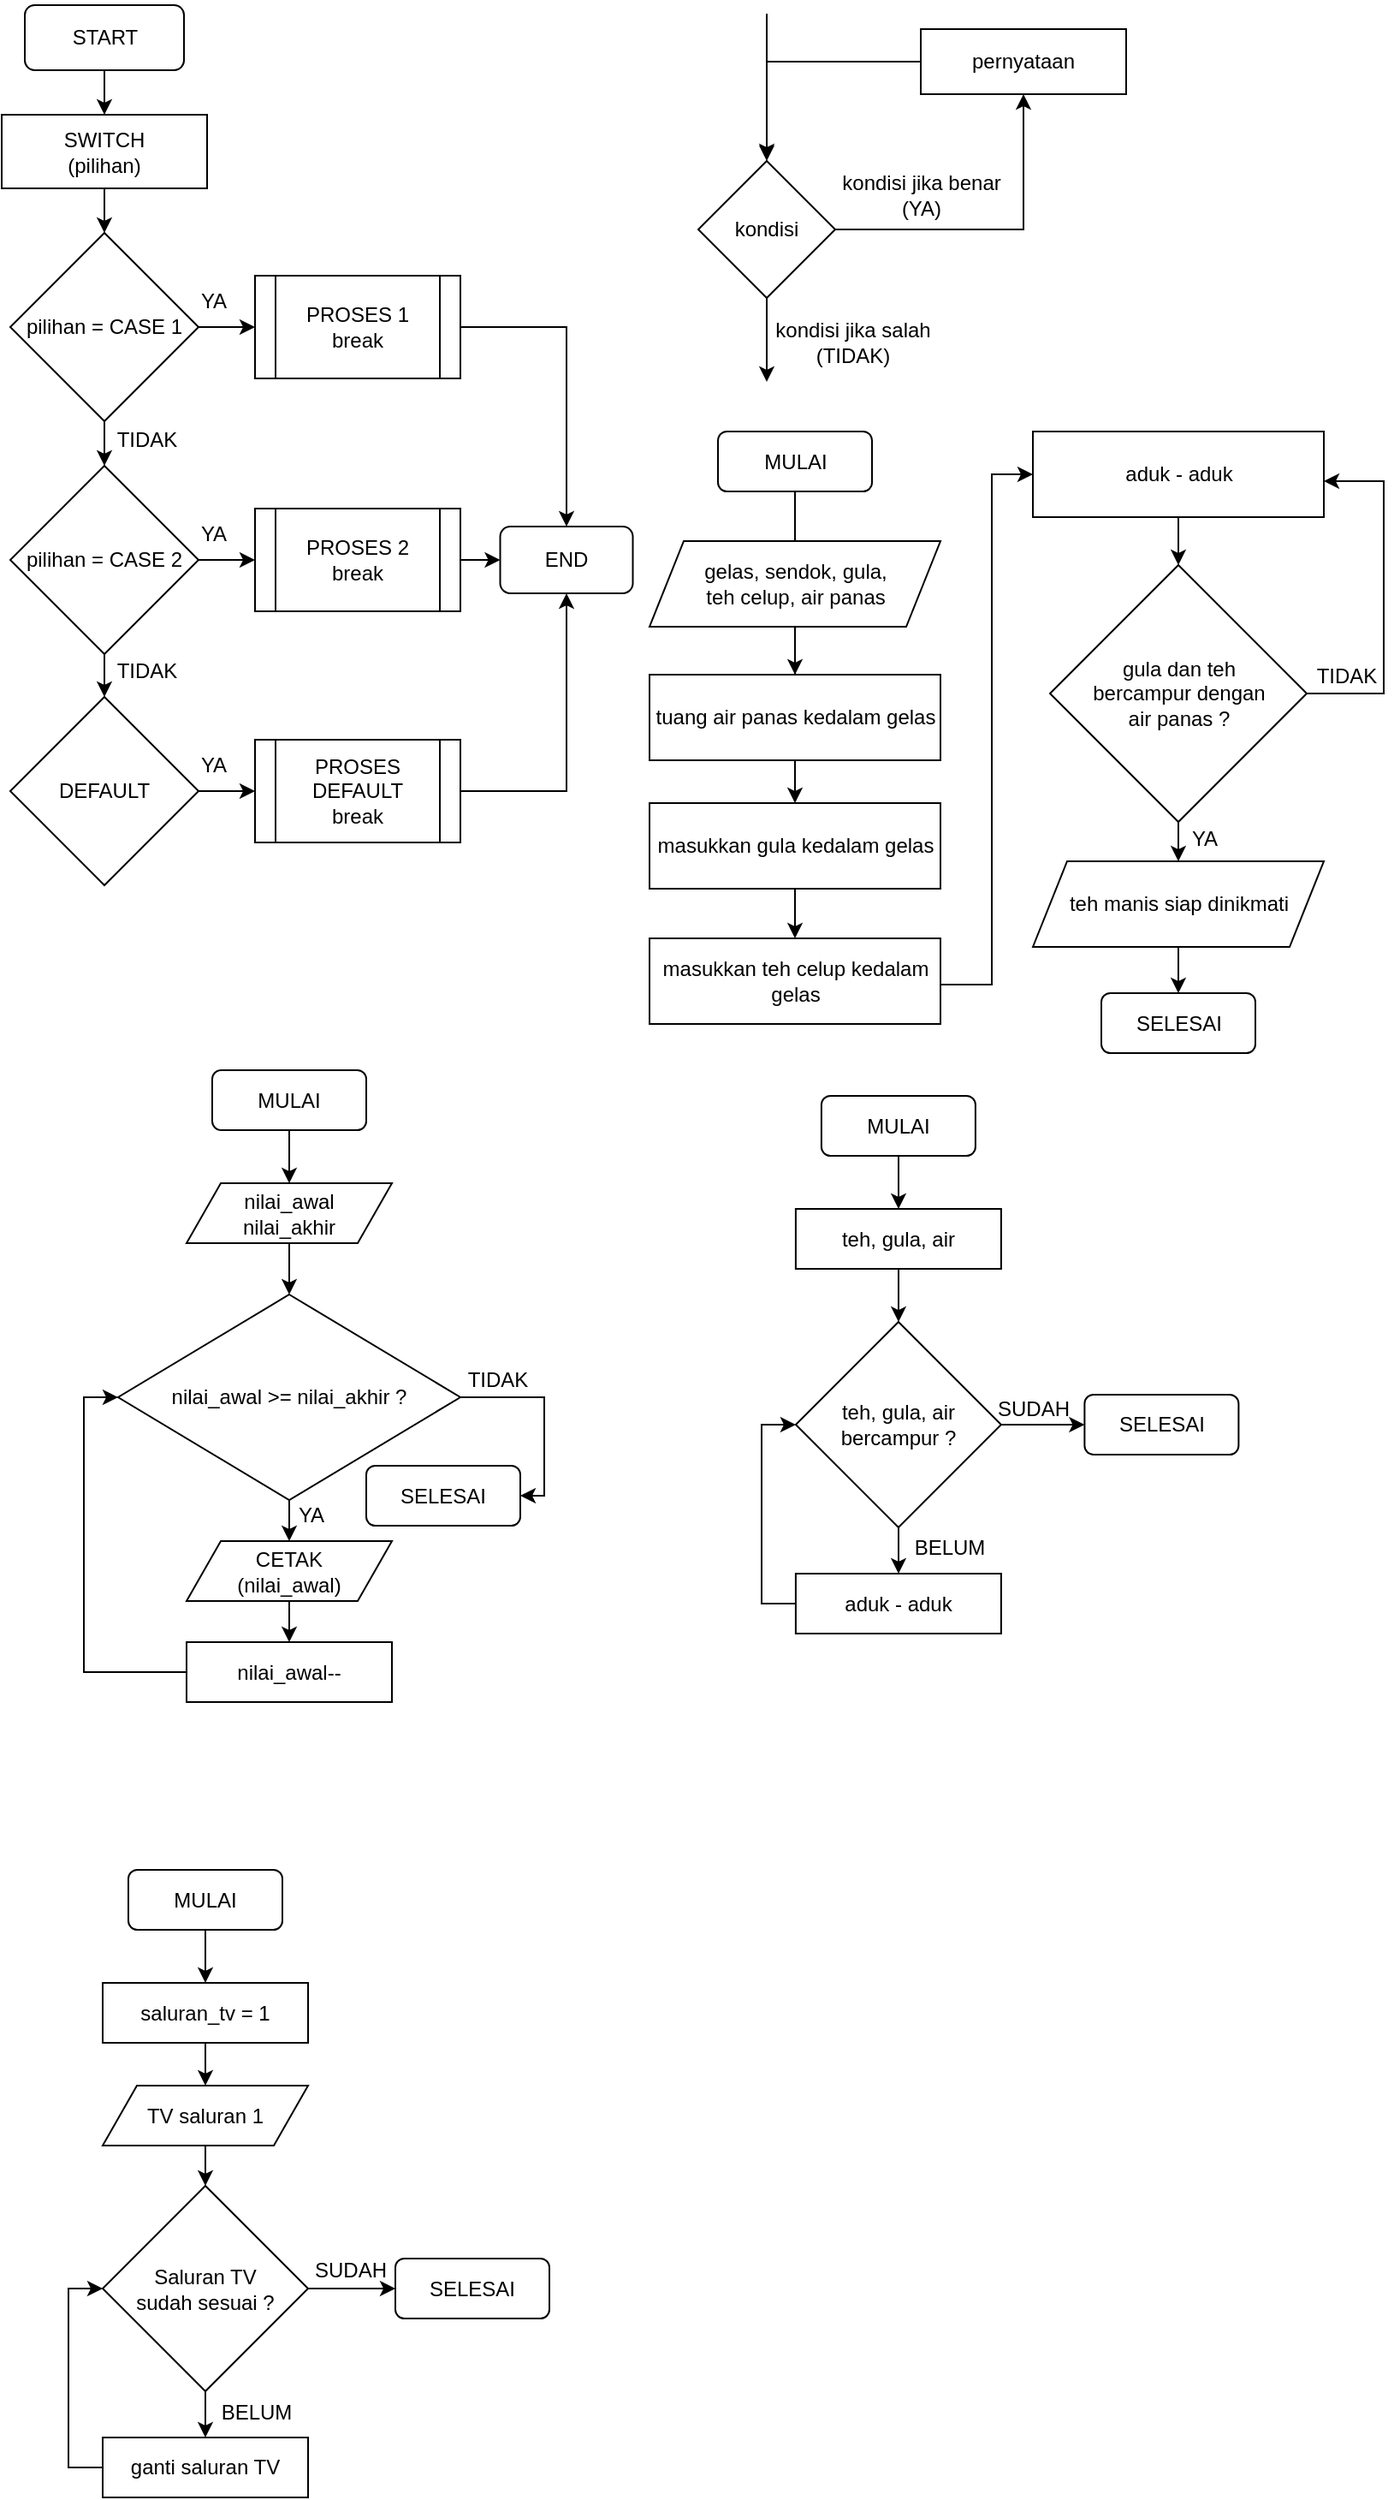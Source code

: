 <mxfile version="20.4.2" type="github">
  <diagram id="QCJK3GoZey0fLzVgRwON" name="Page-1">
    <mxGraphModel dx="872" dy="518" grid="0" gridSize="10" guides="1" tooltips="1" connect="1" arrows="1" fold="1" page="1" pageScale="1" pageWidth="850" pageHeight="1100" math="0" shadow="0">
      <root>
        <mxCell id="0" />
        <mxCell id="1" parent="0" />
        <mxCell id="iYkwQjaNwLjaEjHxsNRi-8" value="" style="edgeStyle=orthogonalEdgeStyle;rounded=0;orthogonalLoop=1;jettySize=auto;html=1;" parent="1" source="_EEXz0VH0YhpJqHSqHq0-1" target="iYkwQjaNwLjaEjHxsNRi-7" edge="1">
          <mxGeometry relative="1" as="geometry" />
        </mxCell>
        <mxCell id="_EEXz0VH0YhpJqHSqHq0-1" value="START" style="rounded=1;whiteSpace=wrap;html=1;" parent="1" vertex="1">
          <mxGeometry x="41.5" y="31" width="93" height="38" as="geometry" />
        </mxCell>
        <mxCell id="_EEXz0VH0YhpJqHSqHq0-11" value="" style="edgeStyle=orthogonalEdgeStyle;rounded=0;orthogonalLoop=1;jettySize=auto;html=1;" parent="1" source="_EEXz0VH0YhpJqHSqHq0-2" target="_EEXz0VH0YhpJqHSqHq0-3" edge="1">
          <mxGeometry relative="1" as="geometry" />
        </mxCell>
        <mxCell id="iYkwQjaNwLjaEjHxsNRi-12" value="" style="edgeStyle=orthogonalEdgeStyle;rounded=0;orthogonalLoop=1;jettySize=auto;html=1;" parent="1" source="_EEXz0VH0YhpJqHSqHq0-2" target="_EEXz0VH0YhpJqHSqHq0-6" edge="1">
          <mxGeometry relative="1" as="geometry" />
        </mxCell>
        <mxCell id="_EEXz0VH0YhpJqHSqHq0-2" value="pilihan&amp;nbsp;= CASE 1" style="rhombus;whiteSpace=wrap;html=1;rounded=0;sketch=0;shadow=0;" parent="1" vertex="1">
          <mxGeometry x="33" y="164" width="110" height="110" as="geometry" />
        </mxCell>
        <mxCell id="_EEXz0VH0YhpJqHSqHq0-12" value="" style="edgeStyle=orthogonalEdgeStyle;rounded=0;orthogonalLoop=1;jettySize=auto;html=1;" parent="1" source="_EEXz0VH0YhpJqHSqHq0-3" target="_EEXz0VH0YhpJqHSqHq0-4" edge="1">
          <mxGeometry relative="1" as="geometry" />
        </mxCell>
        <mxCell id="_EEXz0VH0YhpJqHSqHq0-14" value="" style="edgeStyle=orthogonalEdgeStyle;rounded=0;orthogonalLoop=1;jettySize=auto;html=1;" parent="1" source="_EEXz0VH0YhpJqHSqHq0-3" target="_EEXz0VH0YhpJqHSqHq0-7" edge="1">
          <mxGeometry relative="1" as="geometry" />
        </mxCell>
        <mxCell id="_EEXz0VH0YhpJqHSqHq0-3" value="pilihan&amp;nbsp;=&amp;nbsp;CASE 2" style="rhombus;whiteSpace=wrap;html=1;" parent="1" vertex="1">
          <mxGeometry x="33" y="300" width="110" height="110" as="geometry" />
        </mxCell>
        <mxCell id="_EEXz0VH0YhpJqHSqHq0-13" value="" style="edgeStyle=orthogonalEdgeStyle;rounded=0;orthogonalLoop=1;jettySize=auto;html=1;" parent="1" source="_EEXz0VH0YhpJqHSqHq0-4" target="_EEXz0VH0YhpJqHSqHq0-8" edge="1">
          <mxGeometry relative="1" as="geometry" />
        </mxCell>
        <mxCell id="_EEXz0VH0YhpJqHSqHq0-4" value="DEFAULT" style="rhombus;whiteSpace=wrap;html=1;" parent="1" vertex="1">
          <mxGeometry x="33" y="435" width="110" height="110" as="geometry" />
        </mxCell>
        <mxCell id="_EEXz0VH0YhpJqHSqHq0-17" value="" style="edgeStyle=orthogonalEdgeStyle;rounded=0;orthogonalLoop=1;jettySize=auto;html=1;entryX=0.5;entryY=0;entryDx=0;entryDy=0;" parent="1" source="_EEXz0VH0YhpJqHSqHq0-6" target="_EEXz0VH0YhpJqHSqHq0-9" edge="1">
          <mxGeometry relative="1" as="geometry">
            <mxPoint x="366.8" y="335.5" as="targetPoint" />
          </mxGeometry>
        </mxCell>
        <mxCell id="_EEXz0VH0YhpJqHSqHq0-6" value="PROSES 1&lt;br&gt;break" style="shape=process;whiteSpace=wrap;html=1;backgroundOutline=1;" parent="1" vertex="1">
          <mxGeometry x="176" y="189" width="120" height="60" as="geometry" />
        </mxCell>
        <mxCell id="_EEXz0VH0YhpJqHSqHq0-16" value="" style="edgeStyle=orthogonalEdgeStyle;rounded=0;orthogonalLoop=1;jettySize=auto;html=1;entryX=0;entryY=0.5;entryDx=0;entryDy=0;" parent="1" source="_EEXz0VH0YhpJqHSqHq0-7" target="_EEXz0VH0YhpJqHSqHq0-9" edge="1">
          <mxGeometry relative="1" as="geometry">
            <mxPoint x="328" y="355" as="targetPoint" />
          </mxGeometry>
        </mxCell>
        <mxCell id="_EEXz0VH0YhpJqHSqHq0-7" value="PROSES 2&lt;br&gt;break" style="shape=process;whiteSpace=wrap;html=1;backgroundOutline=1;" parent="1" vertex="1">
          <mxGeometry x="176" y="325" width="120" height="60" as="geometry" />
        </mxCell>
        <mxCell id="_EEXz0VH0YhpJqHSqHq0-18" value="" style="edgeStyle=orthogonalEdgeStyle;rounded=0;orthogonalLoop=1;jettySize=auto;html=1;entryX=0.5;entryY=1;entryDx=0;entryDy=0;" parent="1" source="_EEXz0VH0YhpJqHSqHq0-8" target="_EEXz0VH0YhpJqHSqHq0-9" edge="1">
          <mxGeometry relative="1" as="geometry">
            <mxPoint x="468" y="372" as="targetPoint" />
          </mxGeometry>
        </mxCell>
        <mxCell id="_EEXz0VH0YhpJqHSqHq0-8" value="PROSES DEFAULT&lt;br&gt;break" style="shape=process;whiteSpace=wrap;html=1;backgroundOutline=1;" parent="1" vertex="1">
          <mxGeometry x="176" y="460" width="120" height="60" as="geometry" />
        </mxCell>
        <mxCell id="_EEXz0VH0YhpJqHSqHq0-9" value="END" style="rounded=1;whiteSpace=wrap;html=1;" parent="1" vertex="1">
          <mxGeometry x="319.25" y="335.5" width="77.5" height="39" as="geometry" />
        </mxCell>
        <mxCell id="iYkwQjaNwLjaEjHxsNRi-1" value="YA" style="text;html=1;strokeColor=none;fillColor=none;align=center;verticalAlign=middle;whiteSpace=wrap;rounded=0;" parent="1" vertex="1">
          <mxGeometry x="122" y="189" width="60" height="30" as="geometry" />
        </mxCell>
        <mxCell id="iYkwQjaNwLjaEjHxsNRi-2" value="TIDAK" style="text;html=1;strokeColor=none;fillColor=none;align=center;verticalAlign=middle;whiteSpace=wrap;rounded=0;" parent="1" vertex="1">
          <mxGeometry x="83" y="270" width="60" height="30" as="geometry" />
        </mxCell>
        <mxCell id="iYkwQjaNwLjaEjHxsNRi-4" value="TIDAK" style="text;html=1;strokeColor=none;fillColor=none;align=center;verticalAlign=middle;whiteSpace=wrap;rounded=0;" parent="1" vertex="1">
          <mxGeometry x="83" y="405" width="60" height="30" as="geometry" />
        </mxCell>
        <mxCell id="iYkwQjaNwLjaEjHxsNRi-5" value="YA" style="text;html=1;strokeColor=none;fillColor=none;align=center;verticalAlign=middle;whiteSpace=wrap;rounded=0;" parent="1" vertex="1">
          <mxGeometry x="122" y="325" width="60" height="30" as="geometry" />
        </mxCell>
        <mxCell id="iYkwQjaNwLjaEjHxsNRi-6" value="YA" style="text;html=1;strokeColor=none;fillColor=none;align=center;verticalAlign=middle;whiteSpace=wrap;rounded=0;" parent="1" vertex="1">
          <mxGeometry x="122" y="460" width="60" height="30" as="geometry" />
        </mxCell>
        <mxCell id="iYkwQjaNwLjaEjHxsNRi-9" value="" style="edgeStyle=orthogonalEdgeStyle;rounded=0;orthogonalLoop=1;jettySize=auto;html=1;" parent="1" source="iYkwQjaNwLjaEjHxsNRi-7" target="_EEXz0VH0YhpJqHSqHq0-2" edge="1">
          <mxGeometry relative="1" as="geometry" />
        </mxCell>
        <mxCell id="iYkwQjaNwLjaEjHxsNRi-7" value="SWITCH&lt;br&gt;(pilihan)" style="rounded=0;whiteSpace=wrap;html=1;" parent="1" vertex="1">
          <mxGeometry x="28" y="95" width="120" height="43" as="geometry" />
        </mxCell>
        <mxCell id="K1OyMcS3u8yO_e3DXVpw-4" value="" style="edgeStyle=orthogonalEdgeStyle;rounded=0;orthogonalLoop=1;jettySize=auto;html=1;" edge="1" parent="1" source="K1OyMcS3u8yO_e3DXVpw-1" target="K1OyMcS3u8yO_e3DXVpw-2">
          <mxGeometry relative="1" as="geometry" />
        </mxCell>
        <mxCell id="K1OyMcS3u8yO_e3DXVpw-6" style="edgeStyle=orthogonalEdgeStyle;rounded=0;orthogonalLoop=1;jettySize=auto;html=1;" edge="1" parent="1" source="K1OyMcS3u8yO_e3DXVpw-1">
          <mxGeometry relative="1" as="geometry">
            <mxPoint x="475" y="251" as="targetPoint" />
          </mxGeometry>
        </mxCell>
        <mxCell id="K1OyMcS3u8yO_e3DXVpw-1" value="kondisi" style="rhombus;whiteSpace=wrap;html=1;" vertex="1" parent="1">
          <mxGeometry x="435" y="122" width="80" height="80" as="geometry" />
        </mxCell>
        <mxCell id="K1OyMcS3u8yO_e3DXVpw-5" style="edgeStyle=orthogonalEdgeStyle;rounded=0;orthogonalLoop=1;jettySize=auto;html=1;" edge="1" parent="1" source="K1OyMcS3u8yO_e3DXVpw-2" target="K1OyMcS3u8yO_e3DXVpw-1">
          <mxGeometry relative="1" as="geometry" />
        </mxCell>
        <mxCell id="K1OyMcS3u8yO_e3DXVpw-2" value="pernyataan" style="rounded=0;whiteSpace=wrap;html=1;" vertex="1" parent="1">
          <mxGeometry x="565" y="45" width="120" height="38" as="geometry" />
        </mxCell>
        <mxCell id="K1OyMcS3u8yO_e3DXVpw-7" value="" style="endArrow=classic;html=1;rounded=0;" edge="1" parent="1">
          <mxGeometry width="50" height="50" relative="1" as="geometry">
            <mxPoint x="475" y="36" as="sourcePoint" />
            <mxPoint x="475" y="121" as="targetPoint" />
          </mxGeometry>
        </mxCell>
        <mxCell id="K1OyMcS3u8yO_e3DXVpw-8" value="kondisi jika benar&lt;br&gt;(YA)" style="text;html=1;strokeColor=none;fillColor=none;align=center;verticalAlign=middle;whiteSpace=wrap;rounded=0;" vertex="1" parent="1">
          <mxGeometry x="518" y="127" width="95" height="30" as="geometry" />
        </mxCell>
        <mxCell id="K1OyMcS3u8yO_e3DXVpw-9" value="kondisi jika salah&lt;br&gt;(TIDAK)" style="text;html=1;strokeColor=none;fillColor=none;align=center;verticalAlign=middle;whiteSpace=wrap;rounded=0;" vertex="1" parent="1">
          <mxGeometry x="476" y="213" width="99" height="30" as="geometry" />
        </mxCell>
        <mxCell id="K1OyMcS3u8yO_e3DXVpw-20" value="" style="edgeStyle=orthogonalEdgeStyle;rounded=0;orthogonalLoop=1;jettySize=auto;html=1;startArrow=none;" edge="1" parent="1" source="K1OyMcS3u8yO_e3DXVpw-11" target="K1OyMcS3u8yO_e3DXVpw-12">
          <mxGeometry relative="1" as="geometry" />
        </mxCell>
        <mxCell id="K1OyMcS3u8yO_e3DXVpw-10" value="MULAI" style="rounded=1;whiteSpace=wrap;html=1;" vertex="1" parent="1">
          <mxGeometry x="446.5" y="280" width="90" height="35" as="geometry" />
        </mxCell>
        <mxCell id="K1OyMcS3u8yO_e3DXVpw-21" value="" style="edgeStyle=orthogonalEdgeStyle;rounded=0;orthogonalLoop=1;jettySize=auto;html=1;startArrow=none;" edge="1" parent="1" source="K1OyMcS3u8yO_e3DXVpw-12" target="K1OyMcS3u8yO_e3DXVpw-13">
          <mxGeometry relative="1" as="geometry" />
        </mxCell>
        <mxCell id="K1OyMcS3u8yO_e3DXVpw-22" value="" style="edgeStyle=orthogonalEdgeStyle;rounded=0;orthogonalLoop=1;jettySize=auto;html=1;" edge="1" parent="1" source="K1OyMcS3u8yO_e3DXVpw-13" target="K1OyMcS3u8yO_e3DXVpw-14">
          <mxGeometry relative="1" as="geometry" />
        </mxCell>
        <mxCell id="K1OyMcS3u8yO_e3DXVpw-13" value="masukkan gula kedalam gelas" style="rounded=0;whiteSpace=wrap;html=1;" vertex="1" parent="1">
          <mxGeometry x="406.5" y="497" width="170" height="50" as="geometry" />
        </mxCell>
        <mxCell id="K1OyMcS3u8yO_e3DXVpw-24" value="" style="edgeStyle=orthogonalEdgeStyle;rounded=0;orthogonalLoop=1;jettySize=auto;html=1;" edge="1" parent="1" source="K1OyMcS3u8yO_e3DXVpw-14" target="K1OyMcS3u8yO_e3DXVpw-16">
          <mxGeometry relative="1" as="geometry">
            <Array as="points">
              <mxPoint x="606.5" y="603" />
              <mxPoint x="606.5" y="305" />
            </Array>
          </mxGeometry>
        </mxCell>
        <mxCell id="K1OyMcS3u8yO_e3DXVpw-14" value="masukkan teh celup kedalam gelas" style="rounded=0;whiteSpace=wrap;html=1;" vertex="1" parent="1">
          <mxGeometry x="406.5" y="576" width="170" height="50" as="geometry" />
        </mxCell>
        <mxCell id="K1OyMcS3u8yO_e3DXVpw-25" value="" style="edgeStyle=orthogonalEdgeStyle;rounded=0;orthogonalLoop=1;jettySize=auto;html=1;" edge="1" parent="1" source="K1OyMcS3u8yO_e3DXVpw-16" target="K1OyMcS3u8yO_e3DXVpw-17">
          <mxGeometry relative="1" as="geometry" />
        </mxCell>
        <mxCell id="K1OyMcS3u8yO_e3DXVpw-16" value="aduk - aduk" style="rounded=0;whiteSpace=wrap;html=1;" vertex="1" parent="1">
          <mxGeometry x="630.5" y="280" width="170" height="50" as="geometry" />
        </mxCell>
        <mxCell id="K1OyMcS3u8yO_e3DXVpw-26" value="" style="edgeStyle=orthogonalEdgeStyle;rounded=0;orthogonalLoop=1;jettySize=auto;html=1;" edge="1" parent="1" source="K1OyMcS3u8yO_e3DXVpw-17" target="K1OyMcS3u8yO_e3DXVpw-18">
          <mxGeometry relative="1" as="geometry" />
        </mxCell>
        <mxCell id="K1OyMcS3u8yO_e3DXVpw-30" style="edgeStyle=orthogonalEdgeStyle;rounded=0;orthogonalLoop=1;jettySize=auto;html=1;" edge="1" parent="1" source="K1OyMcS3u8yO_e3DXVpw-17" target="K1OyMcS3u8yO_e3DXVpw-16">
          <mxGeometry relative="1" as="geometry">
            <Array as="points">
              <mxPoint x="835.5" y="433" />
              <mxPoint x="835.5" y="309" />
            </Array>
          </mxGeometry>
        </mxCell>
        <mxCell id="K1OyMcS3u8yO_e3DXVpw-17" value="gula dan teh&lt;br&gt;bercampur dengan&lt;br&gt;air panas ?" style="rhombus;whiteSpace=wrap;html=1;" vertex="1" parent="1">
          <mxGeometry x="640.5" y="358" width="150" height="150" as="geometry" />
        </mxCell>
        <mxCell id="K1OyMcS3u8yO_e3DXVpw-27" value="" style="edgeStyle=orthogonalEdgeStyle;rounded=0;orthogonalLoop=1;jettySize=auto;html=1;" edge="1" parent="1" source="K1OyMcS3u8yO_e3DXVpw-18" target="K1OyMcS3u8yO_e3DXVpw-19">
          <mxGeometry relative="1" as="geometry" />
        </mxCell>
        <mxCell id="K1OyMcS3u8yO_e3DXVpw-18" value="teh manis siap dinikmati" style="shape=parallelogram;perimeter=parallelogramPerimeter;whiteSpace=wrap;html=1;fixedSize=1;" vertex="1" parent="1">
          <mxGeometry x="630.5" y="531" width="170" height="50" as="geometry" />
        </mxCell>
        <mxCell id="K1OyMcS3u8yO_e3DXVpw-19" value="SELESAI" style="rounded=1;whiteSpace=wrap;html=1;" vertex="1" parent="1">
          <mxGeometry x="670.5" y="608" width="90" height="35" as="geometry" />
        </mxCell>
        <mxCell id="K1OyMcS3u8yO_e3DXVpw-12" value="tuang air panas kedalam gelas" style="rounded=0;whiteSpace=wrap;html=1;" vertex="1" parent="1">
          <mxGeometry x="406.5" y="422" width="170" height="50" as="geometry" />
        </mxCell>
        <mxCell id="K1OyMcS3u8yO_e3DXVpw-28" value="" style="edgeStyle=orthogonalEdgeStyle;rounded=0;orthogonalLoop=1;jettySize=auto;html=1;endArrow=none;" edge="1" parent="1" source="K1OyMcS3u8yO_e3DXVpw-11" target="K1OyMcS3u8yO_e3DXVpw-12">
          <mxGeometry relative="1" as="geometry">
            <mxPoint x="493.5" y="397" as="sourcePoint" />
            <mxPoint x="491.5" y="497" as="targetPoint" />
          </mxGeometry>
        </mxCell>
        <mxCell id="K1OyMcS3u8yO_e3DXVpw-11" value="gelas, sendok, gula,&lt;br&gt;teh celup, air panas" style="shape=parallelogram;perimeter=parallelogramPerimeter;whiteSpace=wrap;html=1;fixedSize=1;" vertex="1" parent="1">
          <mxGeometry x="406.5" y="344" width="170" height="50" as="geometry" />
        </mxCell>
        <mxCell id="K1OyMcS3u8yO_e3DXVpw-29" value="" style="edgeStyle=orthogonalEdgeStyle;rounded=0;orthogonalLoop=1;jettySize=auto;html=1;endArrow=none;" edge="1" parent="1" source="K1OyMcS3u8yO_e3DXVpw-10" target="K1OyMcS3u8yO_e3DXVpw-11">
          <mxGeometry relative="1" as="geometry">
            <mxPoint x="486.5" y="315" as="sourcePoint" />
            <mxPoint x="491.5" y="422" as="targetPoint" />
          </mxGeometry>
        </mxCell>
        <mxCell id="K1OyMcS3u8yO_e3DXVpw-31" value="YA" style="text;html=1;strokeColor=none;fillColor=none;align=center;verticalAlign=middle;whiteSpace=wrap;rounded=0;" vertex="1" parent="1">
          <mxGeometry x="700.5" y="503" width="60" height="30" as="geometry" />
        </mxCell>
        <mxCell id="K1OyMcS3u8yO_e3DXVpw-32" value="TIDAK" style="text;html=1;strokeColor=none;fillColor=none;align=center;verticalAlign=middle;whiteSpace=wrap;rounded=0;" vertex="1" parent="1">
          <mxGeometry x="783.5" y="408" width="60" height="30" as="geometry" />
        </mxCell>
        <mxCell id="K1OyMcS3u8yO_e3DXVpw-43" value="" style="edgeStyle=orthogonalEdgeStyle;rounded=0;orthogonalLoop=1;jettySize=auto;html=1;" edge="1" parent="1" source="K1OyMcS3u8yO_e3DXVpw-33" target="K1OyMcS3u8yO_e3DXVpw-34">
          <mxGeometry relative="1" as="geometry" />
        </mxCell>
        <mxCell id="K1OyMcS3u8yO_e3DXVpw-33" value="MULAI" style="rounded=1;whiteSpace=wrap;html=1;" vertex="1" parent="1">
          <mxGeometry x="151" y="653" width="90" height="35" as="geometry" />
        </mxCell>
        <mxCell id="K1OyMcS3u8yO_e3DXVpw-40" value="" style="edgeStyle=orthogonalEdgeStyle;rounded=0;orthogonalLoop=1;jettySize=auto;html=1;" edge="1" parent="1" source="K1OyMcS3u8yO_e3DXVpw-34" target="K1OyMcS3u8yO_e3DXVpw-35">
          <mxGeometry relative="1" as="geometry" />
        </mxCell>
        <mxCell id="K1OyMcS3u8yO_e3DXVpw-34" value="nilai_awal&lt;br&gt;nilai_akhir" style="shape=parallelogram;perimeter=parallelogramPerimeter;whiteSpace=wrap;html=1;fixedSize=1;" vertex="1" parent="1">
          <mxGeometry x="136" y="719" width="120" height="35" as="geometry" />
        </mxCell>
        <mxCell id="K1OyMcS3u8yO_e3DXVpw-44" value="" style="edgeStyle=orthogonalEdgeStyle;rounded=0;orthogonalLoop=1;jettySize=auto;html=1;" edge="1" parent="1" source="K1OyMcS3u8yO_e3DXVpw-35" target="K1OyMcS3u8yO_e3DXVpw-36">
          <mxGeometry relative="1" as="geometry" />
        </mxCell>
        <mxCell id="K1OyMcS3u8yO_e3DXVpw-47" value="" style="edgeStyle=orthogonalEdgeStyle;rounded=0;orthogonalLoop=1;jettySize=auto;html=1;" edge="1" parent="1" source="K1OyMcS3u8yO_e3DXVpw-35" target="K1OyMcS3u8yO_e3DXVpw-38">
          <mxGeometry relative="1" as="geometry">
            <Array as="points">
              <mxPoint x="345" y="844" />
            </Array>
          </mxGeometry>
        </mxCell>
        <mxCell id="K1OyMcS3u8yO_e3DXVpw-35" value="nilai_awal &amp;gt;= nilai_akhir ?" style="rhombus;whiteSpace=wrap;html=1;" vertex="1" parent="1">
          <mxGeometry x="96" y="784" width="200" height="120" as="geometry" />
        </mxCell>
        <mxCell id="K1OyMcS3u8yO_e3DXVpw-45" value="" style="edgeStyle=orthogonalEdgeStyle;rounded=0;orthogonalLoop=1;jettySize=auto;html=1;" edge="1" parent="1" source="K1OyMcS3u8yO_e3DXVpw-36" target="K1OyMcS3u8yO_e3DXVpw-37">
          <mxGeometry relative="1" as="geometry" />
        </mxCell>
        <mxCell id="K1OyMcS3u8yO_e3DXVpw-36" value="CETAK&lt;br&gt;(nilai_awal)" style="shape=parallelogram;perimeter=parallelogramPerimeter;whiteSpace=wrap;html=1;fixedSize=1;" vertex="1" parent="1">
          <mxGeometry x="136" y="928" width="120" height="35" as="geometry" />
        </mxCell>
        <mxCell id="K1OyMcS3u8yO_e3DXVpw-46" style="edgeStyle=orthogonalEdgeStyle;rounded=0;orthogonalLoop=1;jettySize=auto;html=1;entryX=0;entryY=0.5;entryDx=0;entryDy=0;" edge="1" parent="1" source="K1OyMcS3u8yO_e3DXVpw-37" target="K1OyMcS3u8yO_e3DXVpw-35">
          <mxGeometry relative="1" as="geometry">
            <Array as="points">
              <mxPoint x="76" y="1005" />
              <mxPoint x="76" y="844" />
            </Array>
          </mxGeometry>
        </mxCell>
        <mxCell id="K1OyMcS3u8yO_e3DXVpw-37" value="nilai_awal--" style="rounded=0;whiteSpace=wrap;html=1;" vertex="1" parent="1">
          <mxGeometry x="136" y="987" width="120" height="35" as="geometry" />
        </mxCell>
        <mxCell id="K1OyMcS3u8yO_e3DXVpw-38" value="SELESAI" style="rounded=1;whiteSpace=wrap;html=1;" vertex="1" parent="1">
          <mxGeometry x="241" y="884" width="90" height="35" as="geometry" />
        </mxCell>
        <mxCell id="K1OyMcS3u8yO_e3DXVpw-48" value="YA" style="text;html=1;strokeColor=none;fillColor=none;align=center;verticalAlign=middle;whiteSpace=wrap;rounded=0;" vertex="1" parent="1">
          <mxGeometry x="179" y="898" width="60" height="30" as="geometry" />
        </mxCell>
        <mxCell id="K1OyMcS3u8yO_e3DXVpw-49" value="TIDAK" style="text;html=1;strokeColor=none;fillColor=none;align=center;verticalAlign=middle;whiteSpace=wrap;rounded=0;" vertex="1" parent="1">
          <mxGeometry x="288" y="819" width="60" height="30" as="geometry" />
        </mxCell>
        <mxCell id="K1OyMcS3u8yO_e3DXVpw-66" value="" style="edgeStyle=orthogonalEdgeStyle;rounded=0;orthogonalLoop=1;jettySize=auto;html=1;" edge="1" parent="1" source="K1OyMcS3u8yO_e3DXVpw-50" target="K1OyMcS3u8yO_e3DXVpw-65">
          <mxGeometry relative="1" as="geometry" />
        </mxCell>
        <mxCell id="K1OyMcS3u8yO_e3DXVpw-50" value="MULAI" style="rounded=1;whiteSpace=wrap;html=1;" vertex="1" parent="1">
          <mxGeometry x="506.95" y="668" width="90" height="35" as="geometry" />
        </mxCell>
        <mxCell id="K1OyMcS3u8yO_e3DXVpw-51" value="SELESAI" style="rounded=1;whiteSpace=wrap;html=1;" vertex="1" parent="1">
          <mxGeometry x="660.7" y="842.5" width="90" height="35" as="geometry" />
        </mxCell>
        <mxCell id="K1OyMcS3u8yO_e3DXVpw-57" value="" style="edgeStyle=orthogonalEdgeStyle;rounded=0;orthogonalLoop=1;jettySize=auto;html=1;" edge="1" parent="1" source="K1OyMcS3u8yO_e3DXVpw-54" target="K1OyMcS3u8yO_e3DXVpw-56">
          <mxGeometry relative="1" as="geometry" />
        </mxCell>
        <mxCell id="K1OyMcS3u8yO_e3DXVpw-82" value="" style="edgeStyle=orthogonalEdgeStyle;rounded=0;orthogonalLoop=1;jettySize=auto;html=1;" edge="1" parent="1" source="K1OyMcS3u8yO_e3DXVpw-54" target="K1OyMcS3u8yO_e3DXVpw-51">
          <mxGeometry relative="1" as="geometry" />
        </mxCell>
        <mxCell id="K1OyMcS3u8yO_e3DXVpw-54" value="teh, gula, air&lt;br&gt;bercampur ?" style="rhombus;whiteSpace=wrap;html=1;" vertex="1" parent="1">
          <mxGeometry x="491.95" y="800" width="120" height="120" as="geometry" />
        </mxCell>
        <mxCell id="K1OyMcS3u8yO_e3DXVpw-59" style="edgeStyle=orthogonalEdgeStyle;rounded=0;orthogonalLoop=1;jettySize=auto;html=1;entryX=0;entryY=0.5;entryDx=0;entryDy=0;exitX=0;exitY=0.5;exitDx=0;exitDy=0;" edge="1" parent="1" source="K1OyMcS3u8yO_e3DXVpw-56" target="K1OyMcS3u8yO_e3DXVpw-54">
          <mxGeometry relative="1" as="geometry" />
        </mxCell>
        <mxCell id="K1OyMcS3u8yO_e3DXVpw-56" value="aduk - aduk" style="whiteSpace=wrap;html=1;" vertex="1" parent="1">
          <mxGeometry x="491.95" y="947" width="120" height="35" as="geometry" />
        </mxCell>
        <mxCell id="K1OyMcS3u8yO_e3DXVpw-67" value="" style="edgeStyle=orthogonalEdgeStyle;rounded=0;orthogonalLoop=1;jettySize=auto;html=1;" edge="1" parent="1" source="K1OyMcS3u8yO_e3DXVpw-65" target="K1OyMcS3u8yO_e3DXVpw-54">
          <mxGeometry relative="1" as="geometry" />
        </mxCell>
        <mxCell id="K1OyMcS3u8yO_e3DXVpw-65" value="teh, gula, air" style="rounded=0;whiteSpace=wrap;html=1;" vertex="1" parent="1">
          <mxGeometry x="491.95" y="734" width="120" height="35" as="geometry" />
        </mxCell>
        <mxCell id="K1OyMcS3u8yO_e3DXVpw-69" value="" style="edgeStyle=orthogonalEdgeStyle;rounded=0;orthogonalLoop=1;jettySize=auto;html=1;" edge="1" source="K1OyMcS3u8yO_e3DXVpw-70" target="K1OyMcS3u8yO_e3DXVpw-78" parent="1">
          <mxGeometry relative="1" as="geometry" />
        </mxCell>
        <mxCell id="K1OyMcS3u8yO_e3DXVpw-70" value="MULAI" style="rounded=1;whiteSpace=wrap;html=1;" vertex="1" parent="1">
          <mxGeometry x="102" y="1120" width="90" height="35" as="geometry" />
        </mxCell>
        <mxCell id="K1OyMcS3u8yO_e3DXVpw-71" value="SELESAI" style="rounded=1;whiteSpace=wrap;html=1;" vertex="1" parent="1">
          <mxGeometry x="258" y="1347" width="90" height="35" as="geometry" />
        </mxCell>
        <mxCell id="K1OyMcS3u8yO_e3DXVpw-72" value="" style="edgeStyle=orthogonalEdgeStyle;rounded=0;orthogonalLoop=1;jettySize=auto;html=1;" edge="1" source="K1OyMcS3u8yO_e3DXVpw-74" target="K1OyMcS3u8yO_e3DXVpw-76" parent="1">
          <mxGeometry relative="1" as="geometry" />
        </mxCell>
        <mxCell id="K1OyMcS3u8yO_e3DXVpw-73" value="" style="edgeStyle=orthogonalEdgeStyle;rounded=0;orthogonalLoop=1;jettySize=auto;html=1;" edge="1" source="K1OyMcS3u8yO_e3DXVpw-74" target="K1OyMcS3u8yO_e3DXVpw-71" parent="1">
          <mxGeometry relative="1" as="geometry" />
        </mxCell>
        <mxCell id="K1OyMcS3u8yO_e3DXVpw-74" value="Saluran TV&lt;br&gt;sudah sesuai ?" style="rhombus;whiteSpace=wrap;html=1;" vertex="1" parent="1">
          <mxGeometry x="87" y="1304.5" width="120" height="120" as="geometry" />
        </mxCell>
        <mxCell id="K1OyMcS3u8yO_e3DXVpw-75" style="edgeStyle=orthogonalEdgeStyle;rounded=0;orthogonalLoop=1;jettySize=auto;html=1;entryX=0;entryY=0.5;entryDx=0;entryDy=0;exitX=0;exitY=0.5;exitDx=0;exitDy=0;" edge="1" source="K1OyMcS3u8yO_e3DXVpw-76" target="K1OyMcS3u8yO_e3DXVpw-74" parent="1">
          <mxGeometry relative="1" as="geometry" />
        </mxCell>
        <mxCell id="K1OyMcS3u8yO_e3DXVpw-76" value="ganti saluran TV" style="whiteSpace=wrap;html=1;" vertex="1" parent="1">
          <mxGeometry x="87" y="1451.5" width="120" height="35" as="geometry" />
        </mxCell>
        <mxCell id="K1OyMcS3u8yO_e3DXVpw-80" value="" style="edgeStyle=orthogonalEdgeStyle;rounded=0;orthogonalLoop=1;jettySize=auto;html=1;" edge="1" parent="1" source="K1OyMcS3u8yO_e3DXVpw-78" target="K1OyMcS3u8yO_e3DXVpw-79">
          <mxGeometry relative="1" as="geometry" />
        </mxCell>
        <mxCell id="K1OyMcS3u8yO_e3DXVpw-78" value="saluran_tv = 1" style="rounded=0;whiteSpace=wrap;html=1;" vertex="1" parent="1">
          <mxGeometry x="87" y="1186" width="120" height="35" as="geometry" />
        </mxCell>
        <mxCell id="K1OyMcS3u8yO_e3DXVpw-81" value="" style="edgeStyle=orthogonalEdgeStyle;rounded=0;orthogonalLoop=1;jettySize=auto;html=1;" edge="1" parent="1" source="K1OyMcS3u8yO_e3DXVpw-79" target="K1OyMcS3u8yO_e3DXVpw-74">
          <mxGeometry relative="1" as="geometry" />
        </mxCell>
        <mxCell id="K1OyMcS3u8yO_e3DXVpw-79" value="TV saluran 1" style="shape=parallelogram;perimeter=parallelogramPerimeter;whiteSpace=wrap;html=1;fixedSize=1;" vertex="1" parent="1">
          <mxGeometry x="87" y="1246" width="120" height="35" as="geometry" />
        </mxCell>
        <mxCell id="K1OyMcS3u8yO_e3DXVpw-83" value="SUDAH" style="text;html=1;strokeColor=none;fillColor=none;align=center;verticalAlign=middle;whiteSpace=wrap;rounded=0;" vertex="1" parent="1">
          <mxGeometry x="600.7" y="836" width="60" height="30" as="geometry" />
        </mxCell>
        <mxCell id="K1OyMcS3u8yO_e3DXVpw-84" value="BELUM" style="text;html=1;strokeColor=none;fillColor=none;align=center;verticalAlign=middle;whiteSpace=wrap;rounded=0;" vertex="1" parent="1">
          <mxGeometry x="551.95" y="917" width="60" height="30" as="geometry" />
        </mxCell>
        <mxCell id="K1OyMcS3u8yO_e3DXVpw-85" value="SUDAH" style="text;html=1;strokeColor=none;fillColor=none;align=center;verticalAlign=middle;whiteSpace=wrap;rounded=0;" vertex="1" parent="1">
          <mxGeometry x="202" y="1339" width="60" height="30" as="geometry" />
        </mxCell>
        <mxCell id="K1OyMcS3u8yO_e3DXVpw-86" value="BELUM" style="text;html=1;strokeColor=none;fillColor=none;align=center;verticalAlign=middle;whiteSpace=wrap;rounded=0;" vertex="1" parent="1">
          <mxGeometry x="147" y="1421.5" width="60" height="30" as="geometry" />
        </mxCell>
      </root>
    </mxGraphModel>
  </diagram>
</mxfile>
